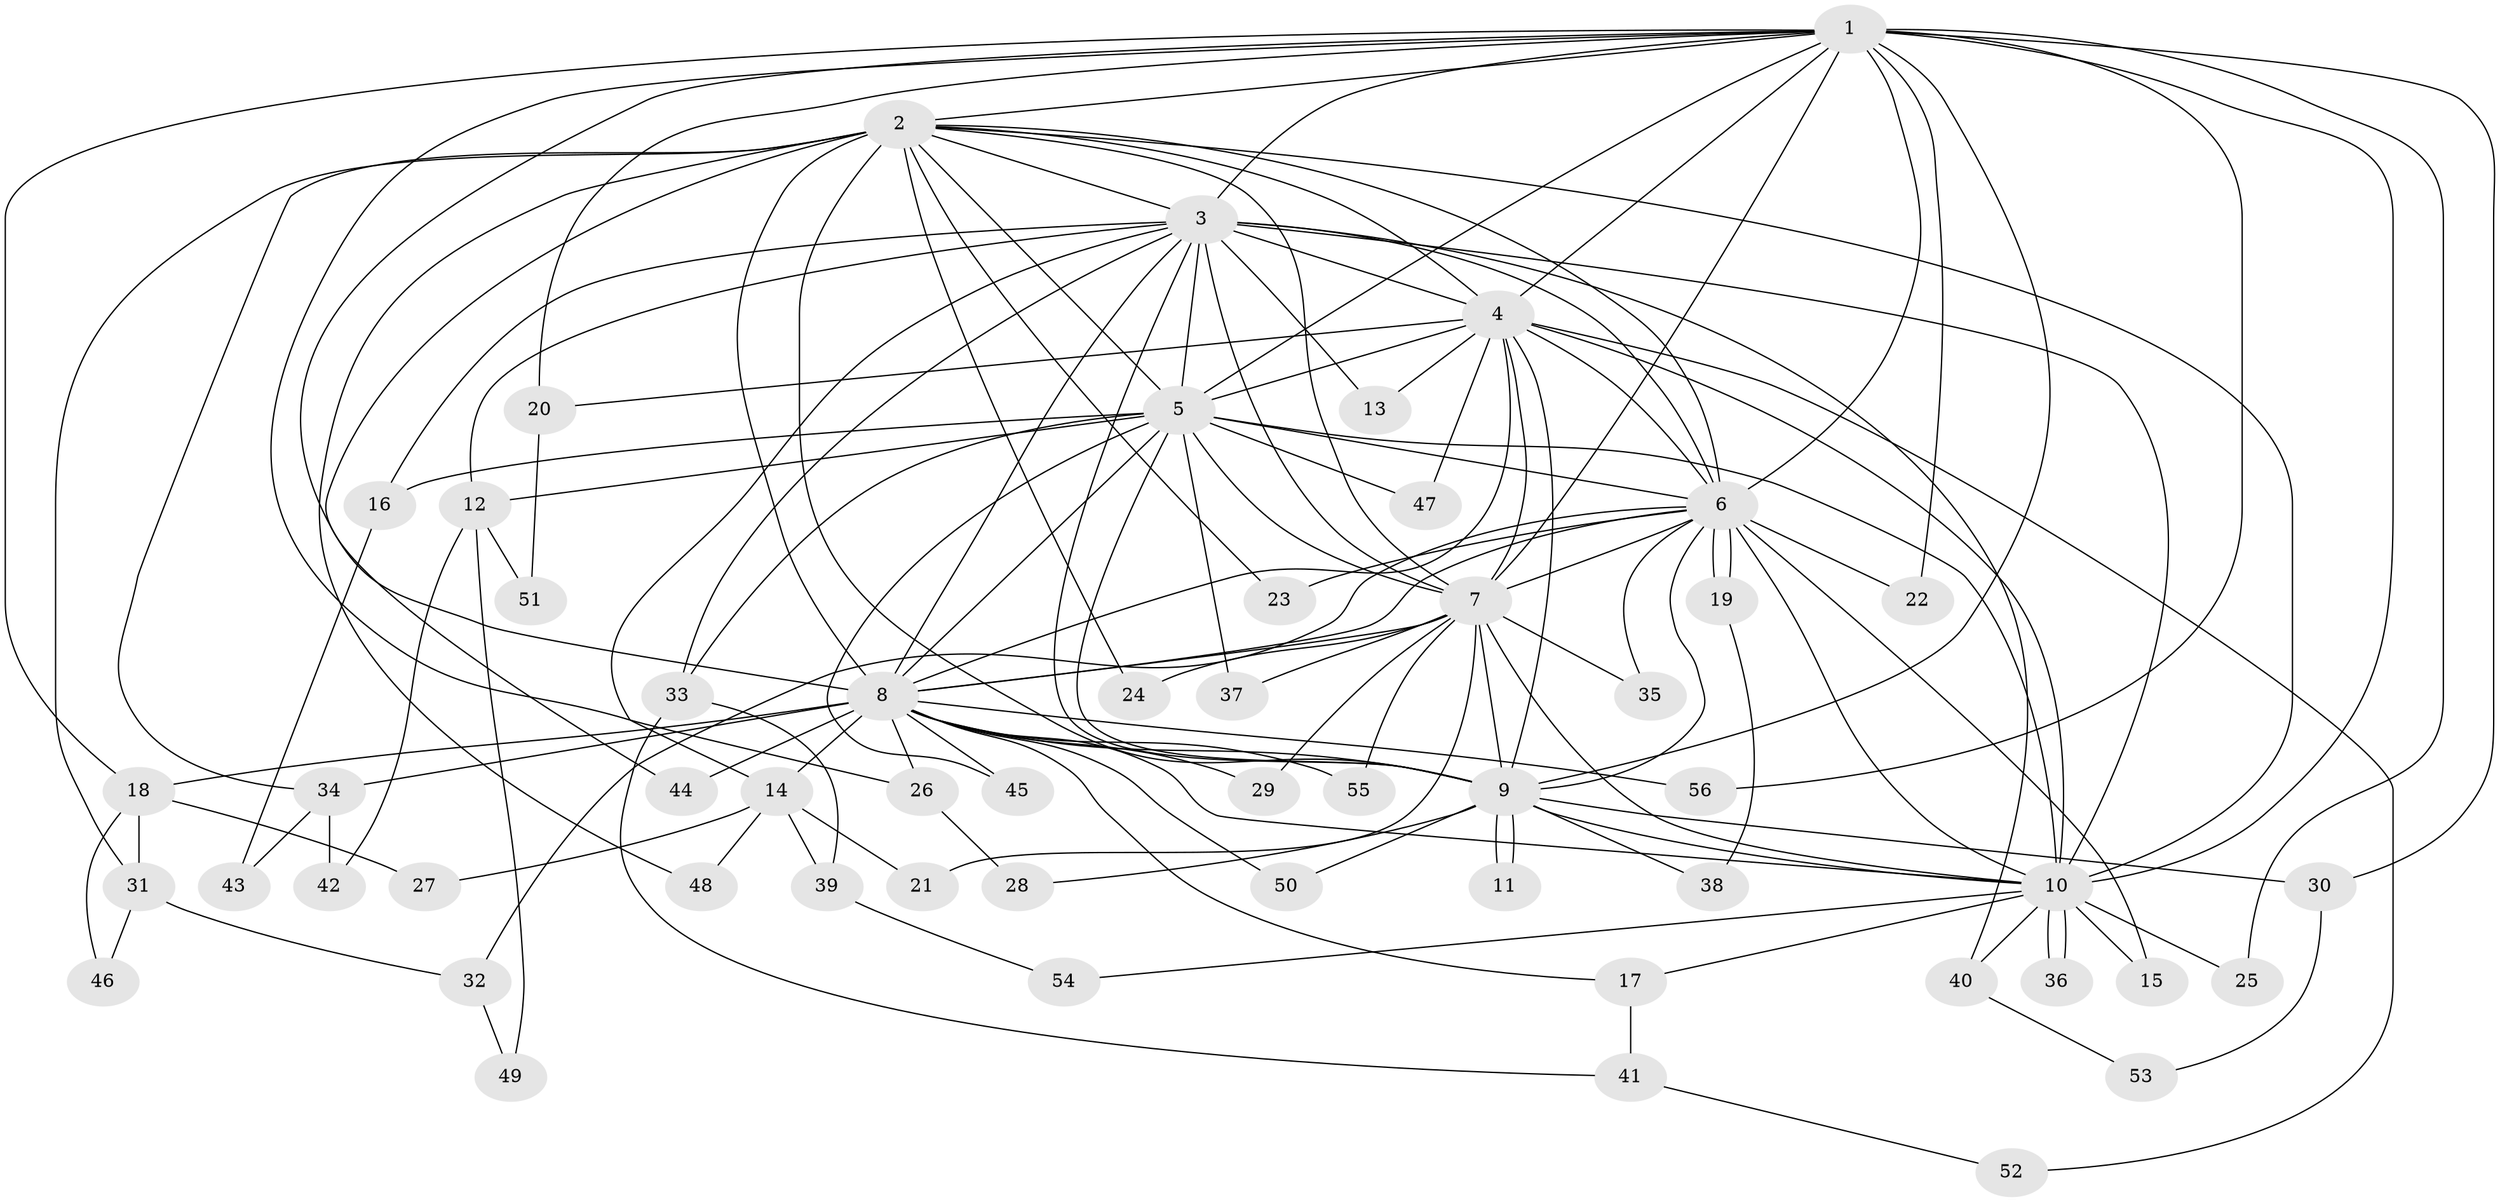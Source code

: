// Generated by graph-tools (version 1.1) at 2025/49/03/09/25 03:49:36]
// undirected, 56 vertices, 137 edges
graph export_dot {
graph [start="1"]
  node [color=gray90,style=filled];
  1;
  2;
  3;
  4;
  5;
  6;
  7;
  8;
  9;
  10;
  11;
  12;
  13;
  14;
  15;
  16;
  17;
  18;
  19;
  20;
  21;
  22;
  23;
  24;
  25;
  26;
  27;
  28;
  29;
  30;
  31;
  32;
  33;
  34;
  35;
  36;
  37;
  38;
  39;
  40;
  41;
  42;
  43;
  44;
  45;
  46;
  47;
  48;
  49;
  50;
  51;
  52;
  53;
  54;
  55;
  56;
  1 -- 2;
  1 -- 3;
  1 -- 4;
  1 -- 5;
  1 -- 6;
  1 -- 7;
  1 -- 8;
  1 -- 9;
  1 -- 10;
  1 -- 18;
  1 -- 20;
  1 -- 22;
  1 -- 25;
  1 -- 26;
  1 -- 30;
  1 -- 56;
  2 -- 3;
  2 -- 4;
  2 -- 5;
  2 -- 6;
  2 -- 7;
  2 -- 8;
  2 -- 9;
  2 -- 10;
  2 -- 23;
  2 -- 24;
  2 -- 31;
  2 -- 34;
  2 -- 44;
  2 -- 48;
  3 -- 4;
  3 -- 5;
  3 -- 6;
  3 -- 7;
  3 -- 8;
  3 -- 9;
  3 -- 10;
  3 -- 12;
  3 -- 13;
  3 -- 14;
  3 -- 16;
  3 -- 33;
  3 -- 40;
  4 -- 5;
  4 -- 6;
  4 -- 7;
  4 -- 8;
  4 -- 9;
  4 -- 10;
  4 -- 13;
  4 -- 20;
  4 -- 47;
  4 -- 52;
  5 -- 6;
  5 -- 7;
  5 -- 8;
  5 -- 9;
  5 -- 10;
  5 -- 12;
  5 -- 16;
  5 -- 33;
  5 -- 37;
  5 -- 45;
  5 -- 47;
  6 -- 7;
  6 -- 8;
  6 -- 9;
  6 -- 10;
  6 -- 15;
  6 -- 19;
  6 -- 19;
  6 -- 22;
  6 -- 23;
  6 -- 32;
  6 -- 35;
  7 -- 8;
  7 -- 9;
  7 -- 10;
  7 -- 21;
  7 -- 24;
  7 -- 29;
  7 -- 35;
  7 -- 37;
  7 -- 55;
  8 -- 9;
  8 -- 10;
  8 -- 14;
  8 -- 17;
  8 -- 18;
  8 -- 26;
  8 -- 29;
  8 -- 34;
  8 -- 44;
  8 -- 45;
  8 -- 50;
  8 -- 55;
  8 -- 56;
  9 -- 10;
  9 -- 11;
  9 -- 11;
  9 -- 28;
  9 -- 30;
  9 -- 38;
  9 -- 50;
  10 -- 15;
  10 -- 17;
  10 -- 25;
  10 -- 36;
  10 -- 36;
  10 -- 40;
  10 -- 54;
  12 -- 42;
  12 -- 49;
  12 -- 51;
  14 -- 21;
  14 -- 27;
  14 -- 39;
  14 -- 48;
  16 -- 43;
  17 -- 41;
  18 -- 27;
  18 -- 31;
  18 -- 46;
  19 -- 38;
  20 -- 51;
  26 -- 28;
  30 -- 53;
  31 -- 32;
  31 -- 46;
  32 -- 49;
  33 -- 39;
  33 -- 41;
  34 -- 42;
  34 -- 43;
  39 -- 54;
  40 -- 53;
  41 -- 52;
}

